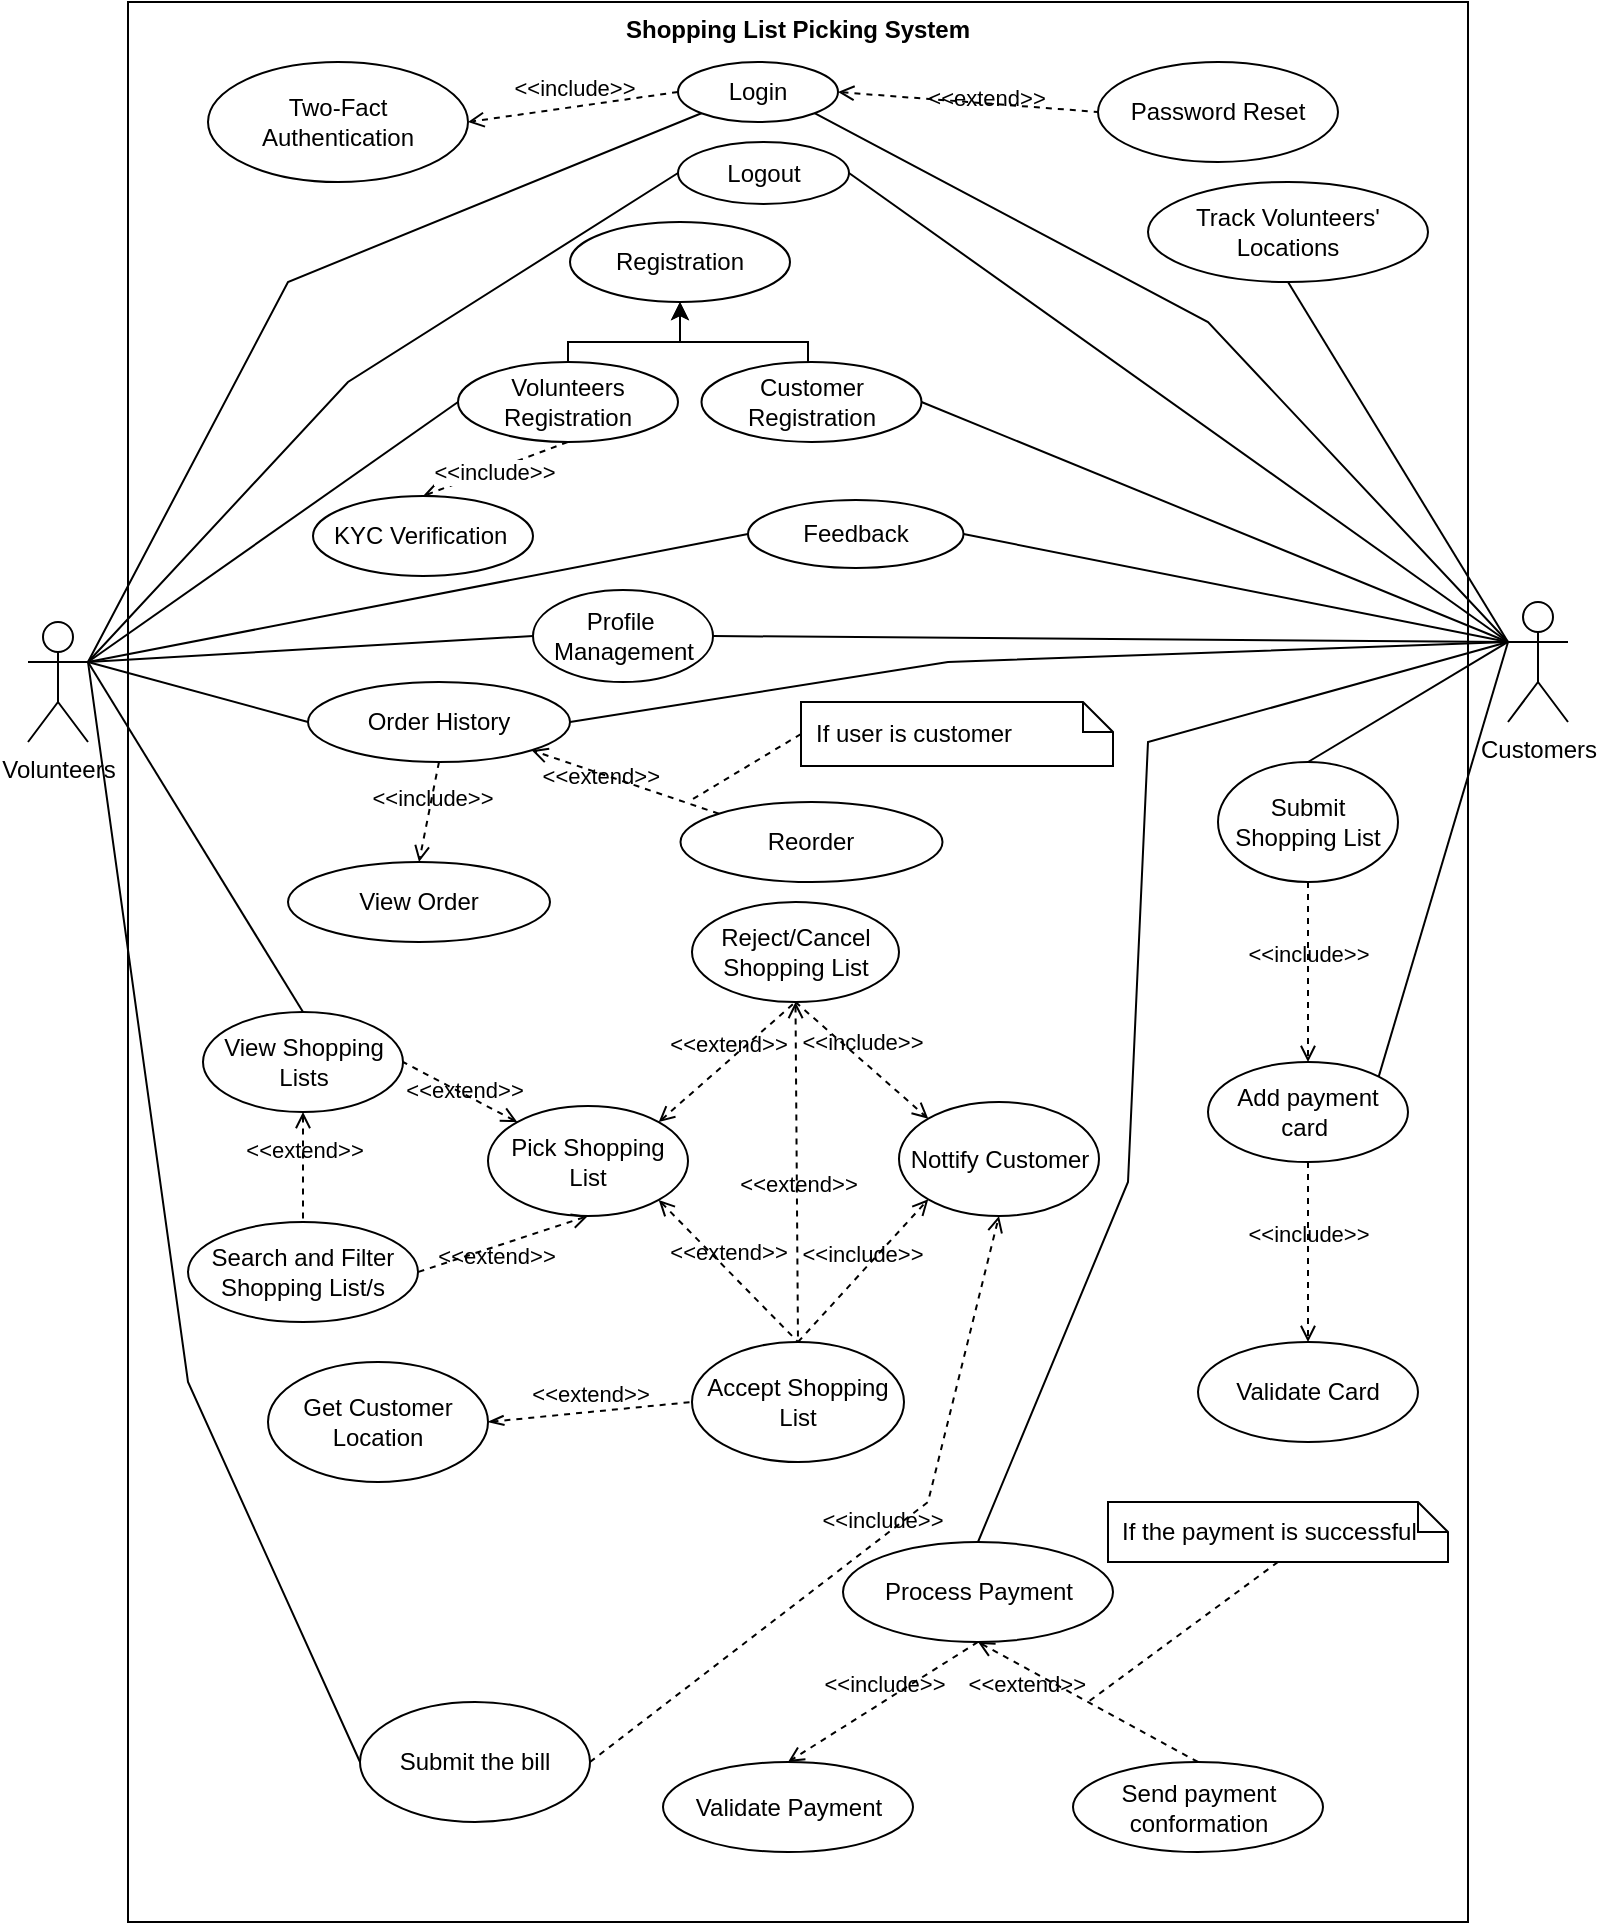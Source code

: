 <mxfile version="24.8.4">
  <diagram name="Page-1" id="Bm3mrh_khHqxssBAUn9y">
    <mxGraphModel dx="1207" dy="718" grid="1" gridSize="10" guides="1" tooltips="1" connect="1" arrows="1" fold="1" page="1" pageScale="1" pageWidth="827" pageHeight="1169" math="0" shadow="0">
      <root>
        <mxCell id="0" />
        <mxCell id="1" parent="0" />
        <mxCell id="eCFrXypRxqtkJr-qqZem-71" value="Shopping List Picking System" style="shape=rect;html=1;verticalAlign=top;fontStyle=1;whiteSpace=wrap;align=center;movable=0;resizable=0;rotatable=0;deletable=0;editable=0;locked=1;connectable=0;" parent="1" vertex="1">
          <mxGeometry x="90" y="30" width="670" height="960" as="geometry" />
        </mxCell>
        <mxCell id="eCFrXypRxqtkJr-qqZem-3" value="Volunteers" style="shape=umlActor;html=1;verticalLabelPosition=bottom;verticalAlign=top;align=center;movable=1;resizable=1;rotatable=1;deletable=1;editable=1;locked=0;connectable=1;" parent="1" vertex="1">
          <mxGeometry x="40" y="340" width="30" height="60" as="geometry" />
        </mxCell>
        <mxCell id="eCFrXypRxqtkJr-qqZem-7" value="Customers" style="shape=umlActor;html=1;verticalLabelPosition=bottom;verticalAlign=top;align=center;movable=1;resizable=1;rotatable=1;deletable=1;editable=1;locked=0;connectable=1;" parent="1" vertex="1">
          <mxGeometry x="780" y="330" width="30" height="60" as="geometry" />
        </mxCell>
        <mxCell id="eCFrXypRxqtkJr-qqZem-9" value="Registration" style="ellipse;whiteSpace=wrap;html=1;" parent="1" vertex="1">
          <mxGeometry x="311" y="140" width="110" height="40" as="geometry" />
        </mxCell>
        <mxCell id="eCFrXypRxqtkJr-qqZem-10" value="Login" style="ellipse;whiteSpace=wrap;html=1;" parent="1" vertex="1">
          <mxGeometry x="365" y="60" width="80" height="30" as="geometry" />
        </mxCell>
        <mxCell id="eCFrXypRxqtkJr-qqZem-11" value="Password Reset" style="ellipse;whiteSpace=wrap;html=1;" parent="1" vertex="1">
          <mxGeometry x="575" y="60" width="120" height="50" as="geometry" />
        </mxCell>
        <mxCell id="eCFrXypRxqtkJr-qqZem-12" value="Two-Fact Authentication" style="ellipse;whiteSpace=wrap;html=1;" parent="1" vertex="1">
          <mxGeometry x="130" y="60" width="130" height="60" as="geometry" />
        </mxCell>
        <mxCell id="eCFrXypRxqtkJr-qqZem-13" value="&amp;lt;&amp;lt;include&amp;gt;&amp;gt;" style="edgeStyle=none;html=1;endArrow=open;verticalAlign=bottom;dashed=1;labelBackgroundColor=none;rounded=0;exitX=0;exitY=0.5;exitDx=0;exitDy=0;entryX=1;entryY=0.5;entryDx=0;entryDy=0;" parent="1" source="eCFrXypRxqtkJr-qqZem-10" target="eCFrXypRxqtkJr-qqZem-12" edge="1">
          <mxGeometry width="160" relative="1" as="geometry">
            <mxPoint x="240" y="410" as="sourcePoint" />
            <mxPoint x="400" y="410" as="targetPoint" />
          </mxGeometry>
        </mxCell>
        <mxCell id="eCFrXypRxqtkJr-qqZem-14" value="&amp;lt;&amp;lt;extend&amp;gt;&amp;gt;" style="edgeStyle=none;html=1;startArrow=open;endArrow=none;startSize=6;verticalAlign=bottom;dashed=1;labelBackgroundColor=none;rounded=0;entryX=0;entryY=0.5;entryDx=0;entryDy=0;exitX=1;exitY=0.5;exitDx=0;exitDy=0;" parent="1" source="eCFrXypRxqtkJr-qqZem-10" target="eCFrXypRxqtkJr-qqZem-11" edge="1">
          <mxGeometry x="0.145" y="-6" width="160" relative="1" as="geometry">
            <mxPoint x="240" y="410" as="sourcePoint" />
            <mxPoint x="400" y="410" as="targetPoint" />
            <mxPoint as="offset" />
          </mxGeometry>
        </mxCell>
        <mxCell id="eCFrXypRxqtkJr-qqZem-15" value="Submit Shopping List" style="ellipse;whiteSpace=wrap;html=1;" parent="1" vertex="1">
          <mxGeometry x="635" y="410" width="90" height="60" as="geometry" />
        </mxCell>
        <mxCell id="eCFrXypRxqtkJr-qqZem-18" value="" style="edgeStyle=none;html=1;endArrow=none;verticalAlign=bottom;rounded=0;exitX=1;exitY=0.333;exitDx=0;exitDy=0;exitPerimeter=0;entryX=0;entryY=0.5;entryDx=0;entryDy=0;" parent="1" source="eCFrXypRxqtkJr-qqZem-3" target="sf1Tuupx04ukAxqtWnvD-27" edge="1">
          <mxGeometry width="160" relative="1" as="geometry">
            <mxPoint x="130" y="250" as="sourcePoint" />
            <mxPoint x="290" y="250" as="targetPoint" />
            <Array as="points" />
          </mxGeometry>
        </mxCell>
        <mxCell id="eCFrXypRxqtkJr-qqZem-19" value="" style="edgeStyle=none;html=1;endArrow=none;verticalAlign=bottom;rounded=0;exitX=1;exitY=0.5;exitDx=0;exitDy=0;entryX=0;entryY=0.333;entryDx=0;entryDy=0;entryPerimeter=0;" parent="1" source="sf1Tuupx04ukAxqtWnvD-28" target="eCFrXypRxqtkJr-qqZem-7" edge="1">
          <mxGeometry width="160" relative="1" as="geometry">
            <mxPoint x="240" y="460" as="sourcePoint" />
            <mxPoint x="400" y="460" as="targetPoint" />
            <Array as="points" />
          </mxGeometry>
        </mxCell>
        <mxCell id="eCFrXypRxqtkJr-qqZem-20" value="" style="edgeStyle=none;html=1;endArrow=none;verticalAlign=bottom;rounded=0;entryX=0;entryY=0.333;entryDx=0;entryDy=0;entryPerimeter=0;exitX=1;exitY=1;exitDx=0;exitDy=0;" parent="1" source="eCFrXypRxqtkJr-qqZem-10" target="eCFrXypRxqtkJr-qqZem-7" edge="1">
          <mxGeometry width="160" relative="1" as="geometry">
            <mxPoint x="540" y="450" as="sourcePoint" />
            <mxPoint x="700" y="450" as="targetPoint" />
            <Array as="points">
              <mxPoint x="630" y="190" />
            </Array>
          </mxGeometry>
        </mxCell>
        <mxCell id="eCFrXypRxqtkJr-qqZem-21" value="" style="edgeStyle=none;html=1;endArrow=none;verticalAlign=bottom;rounded=0;exitX=1;exitY=0.333;exitDx=0;exitDy=0;exitPerimeter=0;entryX=0;entryY=1;entryDx=0;entryDy=0;" parent="1" source="eCFrXypRxqtkJr-qqZem-3" target="eCFrXypRxqtkJr-qqZem-10" edge="1">
          <mxGeometry width="160" relative="1" as="geometry">
            <mxPoint x="140" y="460" as="sourcePoint" />
            <mxPoint x="300" y="460" as="targetPoint" />
            <Array as="points">
              <mxPoint x="170" y="170" />
            </Array>
          </mxGeometry>
        </mxCell>
        <mxCell id="eCFrXypRxqtkJr-qqZem-22" value="" style="edgeStyle=none;html=1;endArrow=none;verticalAlign=bottom;rounded=0;entryX=0;entryY=0.333;entryDx=0;entryDy=0;entryPerimeter=0;exitX=0.5;exitY=0;exitDx=0;exitDy=0;" parent="1" source="eCFrXypRxqtkJr-qqZem-15" target="eCFrXypRxqtkJr-qqZem-7" edge="1">
          <mxGeometry width="160" relative="1" as="geometry">
            <mxPoint x="260" y="560" as="sourcePoint" />
            <mxPoint x="420" y="560" as="targetPoint" />
          </mxGeometry>
        </mxCell>
        <mxCell id="eCFrXypRxqtkJr-qqZem-24" value="" style="edgeStyle=none;html=1;endArrow=none;verticalAlign=bottom;rounded=0;exitX=1;exitY=0.333;exitDx=0;exitDy=0;exitPerimeter=0;entryX=0.5;entryY=0;entryDx=0;entryDy=0;" parent="1" source="eCFrXypRxqtkJr-qqZem-3" target="eCFrXypRxqtkJr-qqZem-43" edge="1">
          <mxGeometry width="160" relative="1" as="geometry">
            <mxPoint x="140" y="460" as="sourcePoint" />
            <mxPoint x="200" y="490" as="targetPoint" />
          </mxGeometry>
        </mxCell>
        <mxCell id="eCFrXypRxqtkJr-qqZem-25" value="Reject/Cancel Shopping List" style="ellipse;whiteSpace=wrap;html=1;" parent="1" vertex="1">
          <mxGeometry x="372" y="480" width="103.5" height="50" as="geometry" />
        </mxCell>
        <mxCell id="eCFrXypRxqtkJr-qqZem-26" value="Accept Shopping List" style="ellipse;whiteSpace=wrap;html=1;" parent="1" vertex="1">
          <mxGeometry x="372" y="700" width="106" height="60" as="geometry" />
        </mxCell>
        <mxCell id="eCFrXypRxqtkJr-qqZem-29" value="Track Volunteers&#39; Locations" style="ellipse;whiteSpace=wrap;html=1;" parent="1" vertex="1">
          <mxGeometry x="600" y="120" width="140" height="50" as="geometry" />
        </mxCell>
        <mxCell id="eCFrXypRxqtkJr-qqZem-33" value="" style="endArrow=none;html=1;rounded=0;exitX=0.5;exitY=1;exitDx=0;exitDy=0;" parent="1" source="eCFrXypRxqtkJr-qqZem-29" edge="1">
          <mxGeometry width="50" height="50" relative="1" as="geometry">
            <mxPoint x="730" y="400" as="sourcePoint" />
            <mxPoint x="780" y="350" as="targetPoint" />
          </mxGeometry>
        </mxCell>
        <mxCell id="eCFrXypRxqtkJr-qqZem-34" value="Get Customer Location" style="ellipse;whiteSpace=wrap;html=1;" parent="1" vertex="1">
          <mxGeometry x="160" y="710" width="110" height="60" as="geometry" />
        </mxCell>
        <mxCell id="eCFrXypRxqtkJr-qqZem-36" value="Add payment card&amp;nbsp;" style="ellipse;whiteSpace=wrap;html=1;" parent="1" vertex="1">
          <mxGeometry x="630" y="560" width="100" height="50" as="geometry" />
        </mxCell>
        <mxCell id="eCFrXypRxqtkJr-qqZem-38" value="" style="edgeStyle=none;html=1;endArrow=none;verticalAlign=bottom;rounded=0;exitX=0;exitY=0.333;exitDx=0;exitDy=0;exitPerimeter=0;entryX=1;entryY=0;entryDx=0;entryDy=0;" parent="1" source="eCFrXypRxqtkJr-qqZem-7" target="eCFrXypRxqtkJr-qqZem-36" edge="1">
          <mxGeometry width="160" relative="1" as="geometry">
            <mxPoint x="710" y="460" as="sourcePoint" />
            <mxPoint x="870" y="460" as="targetPoint" />
          </mxGeometry>
        </mxCell>
        <mxCell id="eCFrXypRxqtkJr-qqZem-39" value="Validate Card" style="ellipse;whiteSpace=wrap;html=1;" parent="1" vertex="1">
          <mxGeometry x="625" y="700" width="110" height="50" as="geometry" />
        </mxCell>
        <mxCell id="eCFrXypRxqtkJr-qqZem-40" value="&amp;lt;&amp;lt;include&amp;gt;&amp;gt;" style="edgeStyle=none;html=1;endArrow=open;verticalAlign=bottom;dashed=1;labelBackgroundColor=none;rounded=0;exitX=0.5;exitY=1;exitDx=0;exitDy=0;entryX=0.5;entryY=0;entryDx=0;entryDy=0;" parent="1" source="eCFrXypRxqtkJr-qqZem-36" target="eCFrXypRxqtkJr-qqZem-39" edge="1">
          <mxGeometry width="160" relative="1" as="geometry">
            <mxPoint x="370" y="610" as="sourcePoint" />
            <mxPoint x="530" y="610" as="targetPoint" />
          </mxGeometry>
        </mxCell>
        <mxCell id="eCFrXypRxqtkJr-qqZem-43" value="View Shopping Lists" style="ellipse;whiteSpace=wrap;html=1;" parent="1" vertex="1">
          <mxGeometry x="127.5" y="535" width="100" height="50" as="geometry" />
        </mxCell>
        <mxCell id="eCFrXypRxqtkJr-qqZem-44" value="Pick Shopping List" style="ellipse;whiteSpace=wrap;html=1;" parent="1" vertex="1">
          <mxGeometry x="270" y="582" width="100" height="55" as="geometry" />
        </mxCell>
        <mxCell id="eCFrXypRxqtkJr-qqZem-48" value="&amp;lt;&amp;lt;extend&amp;gt;&amp;gt;" style="edgeStyle=none;html=1;startArrow=open;endArrow=none;startSize=6;verticalAlign=bottom;dashed=1;labelBackgroundColor=none;rounded=0;exitX=1;exitY=1;exitDx=0;exitDy=0;entryX=0.5;entryY=0;entryDx=0;entryDy=0;" parent="1" source="eCFrXypRxqtkJr-qqZem-44" target="eCFrXypRxqtkJr-qqZem-26" edge="1">
          <mxGeometry width="160" relative="1" as="geometry">
            <mxPoint x="370" y="560" as="sourcePoint" />
            <mxPoint x="530" y="560" as="targetPoint" />
          </mxGeometry>
        </mxCell>
        <mxCell id="eCFrXypRxqtkJr-qqZem-50" value="&amp;lt;&amp;lt;extend&amp;gt;&amp;gt;" style="edgeStyle=none;html=1;startArrow=open;endArrow=none;startSize=6;verticalAlign=bottom;dashed=1;labelBackgroundColor=none;rounded=0;exitX=1;exitY=0;exitDx=0;exitDy=0;entryX=0.5;entryY=1;entryDx=0;entryDy=0;" parent="1" source="eCFrXypRxqtkJr-qqZem-44" target="eCFrXypRxqtkJr-qqZem-25" edge="1">
          <mxGeometry width="160" relative="1" as="geometry">
            <mxPoint x="370" y="600" as="sourcePoint" />
            <mxPoint x="530" y="600" as="targetPoint" />
          </mxGeometry>
        </mxCell>
        <mxCell id="eCFrXypRxqtkJr-qqZem-51" value="Nottify Customer" style="ellipse;whiteSpace=wrap;html=1;" parent="1" vertex="1">
          <mxGeometry x="475.5" y="580" width="100" height="57" as="geometry" />
        </mxCell>
        <mxCell id="eCFrXypRxqtkJr-qqZem-52" value="&amp;lt;&amp;lt;include&amp;gt;&amp;gt;" style="edgeStyle=none;html=1;endArrow=open;verticalAlign=bottom;dashed=1;labelBackgroundColor=none;rounded=0;entryX=0;entryY=0;entryDx=0;entryDy=0;exitX=0.5;exitY=1;exitDx=0;exitDy=0;" parent="1" source="eCFrXypRxqtkJr-qqZem-25" target="eCFrXypRxqtkJr-qqZem-51" edge="1">
          <mxGeometry x="-0.003" width="160" relative="1" as="geometry">
            <mxPoint x="470" y="390" as="sourcePoint" />
            <mxPoint x="530" y="420" as="targetPoint" />
            <mxPoint as="offset" />
          </mxGeometry>
        </mxCell>
        <mxCell id="eCFrXypRxqtkJr-qqZem-53" value="&amp;lt;&amp;lt;include&amp;gt;&amp;gt;" style="edgeStyle=none;html=1;endArrow=open;verticalAlign=bottom;dashed=1;labelBackgroundColor=none;rounded=0;exitX=0.5;exitY=0;exitDx=0;exitDy=0;entryX=0;entryY=1;entryDx=0;entryDy=0;" parent="1" source="eCFrXypRxqtkJr-qqZem-26" target="eCFrXypRxqtkJr-qqZem-51" edge="1">
          <mxGeometry x="-0.002" width="160" relative="1" as="geometry">
            <mxPoint x="370" y="420" as="sourcePoint" />
            <mxPoint x="530" y="420" as="targetPoint" />
            <mxPoint as="offset" />
          </mxGeometry>
        </mxCell>
        <mxCell id="eCFrXypRxqtkJr-qqZem-54" value="Submit the bill" style="ellipse;whiteSpace=wrap;html=1;" parent="1" vertex="1">
          <mxGeometry x="206" y="880" width="115" height="60" as="geometry" />
        </mxCell>
        <mxCell id="eCFrXypRxqtkJr-qqZem-55" value="&amp;lt;&amp;lt;include&amp;gt;&amp;gt;" style="edgeStyle=none;html=1;endArrow=open;verticalAlign=bottom;dashed=1;labelBackgroundColor=none;rounded=0;entryX=0.5;entryY=1;entryDx=0;entryDy=0;exitX=1;exitY=0.5;exitDx=0;exitDy=0;" parent="1" source="eCFrXypRxqtkJr-qqZem-54" target="eCFrXypRxqtkJr-qqZem-51" edge="1">
          <mxGeometry x="0.022" width="160" relative="1" as="geometry">
            <mxPoint x="370" y="650" as="sourcePoint" />
            <mxPoint x="530" y="650" as="targetPoint" />
            <Array as="points">
              <mxPoint x="490" y="780" />
            </Array>
            <mxPoint as="offset" />
          </mxGeometry>
        </mxCell>
        <mxCell id="eCFrXypRxqtkJr-qqZem-56" value="" style="edgeStyle=none;html=1;endArrow=none;verticalAlign=bottom;rounded=0;exitX=1;exitY=0.333;exitDx=0;exitDy=0;exitPerimeter=0;entryX=0;entryY=0.5;entryDx=0;entryDy=0;" parent="1" source="eCFrXypRxqtkJr-qqZem-3" target="eCFrXypRxqtkJr-qqZem-54" edge="1">
          <mxGeometry width="160" relative="1" as="geometry">
            <mxPoint x="370" y="650" as="sourcePoint" />
            <mxPoint x="530" y="650" as="targetPoint" />
            <Array as="points">
              <mxPoint x="120" y="720" />
            </Array>
          </mxGeometry>
        </mxCell>
        <mxCell id="eCFrXypRxqtkJr-qqZem-58" value="Process Payment" style="ellipse;whiteSpace=wrap;html=1;" parent="1" vertex="1">
          <mxGeometry x="447.5" y="800" width="135" height="50" as="geometry" />
        </mxCell>
        <mxCell id="eCFrXypRxqtkJr-qqZem-59" value="Validate Payment" style="ellipse;whiteSpace=wrap;html=1;" parent="1" vertex="1">
          <mxGeometry x="357.5" y="910" width="125" height="45" as="geometry" />
        </mxCell>
        <mxCell id="eCFrXypRxqtkJr-qqZem-60" value="Send payment conformation" style="ellipse;whiteSpace=wrap;html=1;" parent="1" vertex="1">
          <mxGeometry x="562.5" y="910" width="125" height="45" as="geometry" />
        </mxCell>
        <mxCell id="eCFrXypRxqtkJr-qqZem-62" value="&amp;lt;&amp;lt;include&amp;gt;&amp;gt;" style="edgeStyle=none;html=1;endArrow=open;verticalAlign=bottom;dashed=1;labelBackgroundColor=none;rounded=0;exitX=0.5;exitY=1;exitDx=0;exitDy=0;entryX=0.5;entryY=0;entryDx=0;entryDy=0;" parent="1" source="eCFrXypRxqtkJr-qqZem-58" target="eCFrXypRxqtkJr-qqZem-59" edge="1">
          <mxGeometry width="160" relative="1" as="geometry">
            <mxPoint x="372.5" y="680" as="sourcePoint" />
            <mxPoint x="532.5" y="680" as="targetPoint" />
          </mxGeometry>
        </mxCell>
        <mxCell id="eCFrXypRxqtkJr-qqZem-63" value="" style="edgeStyle=none;html=1;endArrow=none;verticalAlign=bottom;rounded=0;entryX=0;entryY=0.333;entryDx=0;entryDy=0;entryPerimeter=0;exitX=0.5;exitY=0;exitDx=0;exitDy=0;" parent="1" source="eCFrXypRxqtkJr-qqZem-58" target="eCFrXypRxqtkJr-qqZem-7" edge="1">
          <mxGeometry width="160" relative="1" as="geometry">
            <mxPoint x="370" y="590" as="sourcePoint" />
            <mxPoint x="530" y="590" as="targetPoint" />
            <Array as="points">
              <mxPoint x="590" y="620" />
              <mxPoint x="600" y="400" />
            </Array>
          </mxGeometry>
        </mxCell>
        <mxCell id="eCFrXypRxqtkJr-qqZem-64" value="Profile&amp;nbsp;&lt;div&gt;Management&lt;/div&gt;" style="ellipse;whiteSpace=wrap;html=1;" parent="1" vertex="1">
          <mxGeometry x="292.5" y="324" width="90" height="46" as="geometry" />
        </mxCell>
        <mxCell id="eCFrXypRxqtkJr-qqZem-67" value="" style="edgeStyle=none;html=1;endArrow=none;verticalAlign=bottom;rounded=0;exitX=1;exitY=0.333;exitDx=0;exitDy=0;exitPerimeter=0;entryX=0;entryY=0.5;entryDx=0;entryDy=0;" parent="1" source="eCFrXypRxqtkJr-qqZem-3" target="eCFrXypRxqtkJr-qqZem-64" edge="1">
          <mxGeometry width="160" relative="1" as="geometry">
            <mxPoint x="370" y="460" as="sourcePoint" />
            <mxPoint x="530" y="460" as="targetPoint" />
          </mxGeometry>
        </mxCell>
        <mxCell id="eCFrXypRxqtkJr-qqZem-68" value="" style="edgeStyle=none;html=1;endArrow=none;verticalAlign=bottom;rounded=0;exitX=1;exitY=0.5;exitDx=0;exitDy=0;entryX=0;entryY=0.333;entryDx=0;entryDy=0;entryPerimeter=0;" parent="1" source="eCFrXypRxqtkJr-qqZem-64" target="eCFrXypRxqtkJr-qqZem-7" edge="1">
          <mxGeometry width="160" relative="1" as="geometry">
            <mxPoint x="482.5" y="320" as="sourcePoint" />
            <mxPoint x="642.5" y="320" as="targetPoint" />
            <Array as="points" />
          </mxGeometry>
        </mxCell>
        <mxCell id="eCFrXypRxqtkJr-qqZem-72" value="If the payment is successful" style="shape=note;size=15;spacingLeft=5;align=left;whiteSpace=wrap;" parent="1" vertex="1">
          <mxGeometry x="580" y="780" width="170" height="30" as="geometry" />
        </mxCell>
        <mxCell id="eCFrXypRxqtkJr-qqZem-73" value="&amp;lt;&amp;lt;extend&amp;gt;&amp;gt;" style="align=right;html=1;verticalAlign=bottom;rounded=0;labelBackgroundColor=none;endArrow=open;endSize=6;dashed=1;entryX=0.5;entryY=1;entryDx=0;entryDy=0;exitX=0.5;exitY=0;exitDx=0;exitDy=0;" parent="1" source="eCFrXypRxqtkJr-qqZem-60" target="eCFrXypRxqtkJr-qqZem-58" edge="1">
          <mxGeometry relative="1" as="geometry">
            <mxPoint x="562.5" y="850" as="targetPoint" />
            <mxPoint x="672.5" y="910" as="sourcePoint" />
          </mxGeometry>
        </mxCell>
        <mxCell id="eCFrXypRxqtkJr-qqZem-74" value="" style="edgeStyle=none;html=1;endArrow=none;rounded=0;labelBackgroundColor=none;dashed=1;exitX=0.5;exitY=1;" parent="1" source="eCFrXypRxqtkJr-qqZem-72" edge="1">
          <mxGeometry relative="1" as="geometry">
            <mxPoint x="570" y="880" as="targetPoint" />
          </mxGeometry>
        </mxCell>
        <mxCell id="eCFrXypRxqtkJr-qqZem-75" value="Order History" style="ellipse;whiteSpace=wrap;html=1;" parent="1" vertex="1">
          <mxGeometry x="180" y="370" width="131" height="40" as="geometry" />
        </mxCell>
        <mxCell id="eCFrXypRxqtkJr-qqZem-76" value="" style="edgeStyle=none;html=1;endArrow=none;verticalAlign=bottom;rounded=0;entryX=0;entryY=0.5;entryDx=0;entryDy=0;exitX=1;exitY=0.333;exitDx=0;exitDy=0;exitPerimeter=0;" parent="1" source="eCFrXypRxqtkJr-qqZem-3" target="eCFrXypRxqtkJr-qqZem-75" edge="1">
          <mxGeometry width="160" relative="1" as="geometry">
            <mxPoint x="170" y="390" as="sourcePoint" />
            <mxPoint x="410" y="470" as="targetPoint" />
          </mxGeometry>
        </mxCell>
        <mxCell id="eCFrXypRxqtkJr-qqZem-77" value="" style="endArrow=none;html=1;rounded=0;exitX=1;exitY=0.5;exitDx=0;exitDy=0;" parent="1" source="eCFrXypRxqtkJr-qqZem-75" edge="1">
          <mxGeometry width="50" height="50" relative="1" as="geometry">
            <mxPoint x="410" y="380" as="sourcePoint" />
            <mxPoint x="780" y="350" as="targetPoint" />
            <Array as="points">
              <mxPoint x="500" y="360" />
            </Array>
          </mxGeometry>
        </mxCell>
        <mxCell id="eCFrXypRxqtkJr-qqZem-78" value="View Order" style="ellipse;whiteSpace=wrap;html=1;" parent="1" vertex="1">
          <mxGeometry x="170" y="460" width="131" height="40" as="geometry" />
        </mxCell>
        <mxCell id="eCFrXypRxqtkJr-qqZem-79" value="&amp;lt;&amp;lt;include&amp;gt;&amp;gt;" style="edgeStyle=none;html=1;endArrow=open;verticalAlign=bottom;dashed=1;labelBackgroundColor=none;rounded=0;exitX=0.5;exitY=1;exitDx=0;exitDy=0;entryX=0.5;entryY=0;entryDx=0;entryDy=0;" parent="1" source="eCFrXypRxqtkJr-qqZem-75" target="eCFrXypRxqtkJr-qqZem-78" edge="1">
          <mxGeometry x="0.082" y="2" width="160" relative="1" as="geometry">
            <mxPoint x="250" y="470" as="sourcePoint" />
            <mxPoint x="330" y="420" as="targetPoint" />
            <mxPoint as="offset" />
          </mxGeometry>
        </mxCell>
        <mxCell id="eCFrXypRxqtkJr-qqZem-80" value="Reorder" style="ellipse;whiteSpace=wrap;html=1;" parent="1" vertex="1">
          <mxGeometry x="366.25" y="430" width="131" height="40" as="geometry" />
        </mxCell>
        <mxCell id="eCFrXypRxqtkJr-qqZem-82" value="Feedback" style="ellipse;whiteSpace=wrap;html=1;" parent="1" vertex="1">
          <mxGeometry x="400" y="279" width="107.75" height="34" as="geometry" />
        </mxCell>
        <mxCell id="eCFrXypRxqtkJr-qqZem-83" value="" style="edgeStyle=none;html=1;endArrow=none;verticalAlign=bottom;rounded=0;exitX=1;exitY=0.333;exitDx=0;exitDy=0;exitPerimeter=0;entryX=0;entryY=0.5;entryDx=0;entryDy=0;" parent="1" source="eCFrXypRxqtkJr-qqZem-3" target="eCFrXypRxqtkJr-qqZem-82" edge="1">
          <mxGeometry width="160" relative="1" as="geometry">
            <mxPoint x="370" y="370" as="sourcePoint" />
            <mxPoint x="530" y="370" as="targetPoint" />
            <Array as="points" />
          </mxGeometry>
        </mxCell>
        <mxCell id="eCFrXypRxqtkJr-qqZem-84" value="" style="edgeStyle=none;html=1;endArrow=none;verticalAlign=bottom;rounded=0;exitX=1;exitY=0.5;exitDx=0;exitDy=0;entryX=0;entryY=0.333;entryDx=0;entryDy=0;entryPerimeter=0;" parent="1" source="eCFrXypRxqtkJr-qqZem-82" target="eCFrXypRxqtkJr-qqZem-7" edge="1">
          <mxGeometry width="160" relative="1" as="geometry">
            <mxPoint x="370" y="370" as="sourcePoint" />
            <mxPoint x="530" y="370" as="targetPoint" />
          </mxGeometry>
        </mxCell>
        <mxCell id="eCFrXypRxqtkJr-qqZem-87" value="&amp;lt;&amp;lt;include&amp;gt;&amp;gt;" style="edgeStyle=none;html=1;endArrow=open;verticalAlign=bottom;dashed=1;labelBackgroundColor=none;rounded=0;exitX=0.5;exitY=1;exitDx=0;exitDy=0;entryX=0.5;entryY=0;entryDx=0;entryDy=0;" parent="1" source="eCFrXypRxqtkJr-qqZem-15" target="eCFrXypRxqtkJr-qqZem-36" edge="1">
          <mxGeometry width="160" relative="1" as="geometry">
            <mxPoint x="370" y="560" as="sourcePoint" />
            <mxPoint x="630" y="530" as="targetPoint" />
          </mxGeometry>
        </mxCell>
        <mxCell id="eCFrXypRxqtkJr-qqZem-88" value="Logout" style="ellipse;whiteSpace=wrap;html=1;" parent="1" vertex="1">
          <mxGeometry x="365" y="100" width="85.5" height="31" as="geometry" />
        </mxCell>
        <mxCell id="eCFrXypRxqtkJr-qqZem-89" value="" style="edgeStyle=none;html=1;endArrow=none;verticalAlign=bottom;rounded=0;exitX=1;exitY=0.333;exitDx=0;exitDy=0;exitPerimeter=0;entryX=0;entryY=0.5;entryDx=0;entryDy=0;" parent="1" source="eCFrXypRxqtkJr-qqZem-3" target="eCFrXypRxqtkJr-qqZem-88" edge="1">
          <mxGeometry width="160" relative="1" as="geometry">
            <mxPoint x="370" y="140" as="sourcePoint" />
            <mxPoint x="530" y="140" as="targetPoint" />
            <Array as="points">
              <mxPoint x="200" y="220" />
            </Array>
          </mxGeometry>
        </mxCell>
        <mxCell id="eCFrXypRxqtkJr-qqZem-90" value="" style="endArrow=none;html=1;rounded=0;entryX=0;entryY=0.333;entryDx=0;entryDy=0;entryPerimeter=0;exitX=1;exitY=0.5;exitDx=0;exitDy=0;" parent="1" source="eCFrXypRxqtkJr-qqZem-88" target="eCFrXypRxqtkJr-qqZem-7" edge="1">
          <mxGeometry width="50" height="50" relative="1" as="geometry">
            <mxPoint x="420" y="160" as="sourcePoint" />
            <mxPoint x="470" y="110" as="targetPoint" />
          </mxGeometry>
        </mxCell>
        <mxCell id="sf1Tuupx04ukAxqtWnvD-5" value="Search and Filter&lt;div&gt;Shopping List/s&lt;/div&gt;" style="ellipse;whiteSpace=wrap;html=1;" vertex="1" parent="1">
          <mxGeometry x="120" y="640" width="115" height="50" as="geometry" />
        </mxCell>
        <mxCell id="sf1Tuupx04ukAxqtWnvD-6" value="&amp;lt;&amp;lt;extend&amp;gt;&amp;gt;" style="edgeStyle=none;html=1;startArrow=open;endArrow=none;startSize=6;verticalAlign=bottom;dashed=1;labelBackgroundColor=none;rounded=0;exitX=0.5;exitY=1;exitDx=0;exitDy=0;entryX=0.5;entryY=0;entryDx=0;entryDy=0;startFill=0;" edge="1" parent="1" source="eCFrXypRxqtkJr-qqZem-43" target="sf1Tuupx04ukAxqtWnvD-5">
          <mxGeometry width="160" relative="1" as="geometry">
            <mxPoint x="430" y="640" as="sourcePoint" />
            <mxPoint x="590" y="640" as="targetPoint" />
          </mxGeometry>
        </mxCell>
        <mxCell id="sf1Tuupx04ukAxqtWnvD-12" value="&amp;lt;&amp;lt;extend&amp;gt;&amp;gt;" style="edgeStyle=none;html=1;endArrow=none;verticalAlign=bottom;dashed=1;labelBackgroundColor=none;rounded=0;exitX=1;exitY=0.5;exitDx=0;exitDy=0;entryX=0;entryY=0.5;entryDx=0;entryDy=0;startArrow=openThin;startFill=0;endFill=0;" edge="1" parent="1" source="eCFrXypRxqtkJr-qqZem-34" target="eCFrXypRxqtkJr-qqZem-26">
          <mxGeometry width="160" relative="1" as="geometry">
            <mxPoint x="430" y="640" as="sourcePoint" />
            <mxPoint x="590" y="640" as="targetPoint" />
          </mxGeometry>
        </mxCell>
        <mxCell id="sf1Tuupx04ukAxqtWnvD-14" value="If user is customer" style="shape=note;size=15;spacingLeft=5;align=left;whiteSpace=wrap;" vertex="1" parent="1">
          <mxGeometry x="426.5" y="380" width="156" height="32" as="geometry" />
        </mxCell>
        <mxCell id="sf1Tuupx04ukAxqtWnvD-15" value="&amp;lt;&amp;lt;extend&amp;gt;&amp;gt;" style="align=right;html=1;verticalAlign=bottom;rounded=0;labelBackgroundColor=none;endArrow=open;endSize=6;dashed=1;entryX=1;entryY=1;entryDx=0;entryDy=0;exitX=0;exitY=0;exitDx=0;exitDy=0;" edge="1" parent="1" source="eCFrXypRxqtkJr-qqZem-80" target="eCFrXypRxqtkJr-qqZem-75">
          <mxGeometry x="-0.385" relative="1" as="geometry">
            <mxPoint x="380" y="490" as="targetPoint" />
            <mxPoint x="540" y="490" as="sourcePoint" />
            <mxPoint as="offset" />
          </mxGeometry>
        </mxCell>
        <mxCell id="sf1Tuupx04ukAxqtWnvD-16" value="" style="edgeStyle=none;html=1;endArrow=none;rounded=0;labelBackgroundColor=none;dashed=1;exitX=0;exitY=0.5;exitDx=0;exitDy=0;exitPerimeter=0;" edge="1" source="sf1Tuupx04ukAxqtWnvD-14" parent="1">
          <mxGeometry relative="1" as="geometry">
            <mxPoint x="370" y="430" as="targetPoint" />
          </mxGeometry>
        </mxCell>
        <mxCell id="sf1Tuupx04ukAxqtWnvD-18" value="&amp;lt;&amp;lt;extend&amp;gt;&amp;gt;" style="edgeStyle=none;html=1;startArrow=open;endArrow=none;startSize=6;verticalAlign=bottom;dashed=1;labelBackgroundColor=none;rounded=0;exitX=0.5;exitY=1;exitDx=0;exitDy=0;entryX=1;entryY=0.5;entryDx=0;entryDy=0;" edge="1" parent="1" source="eCFrXypRxqtkJr-qqZem-44" target="sf1Tuupx04ukAxqtWnvD-5">
          <mxGeometry x="0.168" y="13" width="160" relative="1" as="geometry">
            <mxPoint x="260" y="670" as="sourcePoint" />
            <mxPoint x="420" y="670" as="targetPoint" />
            <mxPoint as="offset" />
          </mxGeometry>
        </mxCell>
        <mxCell id="sf1Tuupx04ukAxqtWnvD-19" value="&amp;lt;&amp;lt;extend&amp;gt;&amp;gt;" style="edgeStyle=none;html=1;startArrow=open;endArrow=none;startSize=6;verticalAlign=bottom;dashed=1;labelBackgroundColor=none;rounded=0;exitX=0;exitY=0;exitDx=0;exitDy=0;entryX=1;entryY=0.5;entryDx=0;entryDy=0;" edge="1" parent="1" source="eCFrXypRxqtkJr-qqZem-44" target="eCFrXypRxqtkJr-qqZem-43">
          <mxGeometry x="-0.182" y="6" width="160" relative="1" as="geometry">
            <mxPoint x="420" y="720" as="sourcePoint" />
            <mxPoint x="580" y="720" as="targetPoint" />
            <mxPoint as="offset" />
          </mxGeometry>
        </mxCell>
        <mxCell id="sf1Tuupx04ukAxqtWnvD-21" value="&amp;lt;&amp;lt;extend&amp;gt;&amp;gt;" style="edgeStyle=none;html=1;startArrow=open;endArrow=none;startSize=6;verticalAlign=bottom;dashed=1;labelBackgroundColor=none;rounded=0;exitX=0.5;exitY=1;exitDx=0;exitDy=0;entryX=0.5;entryY=0;entryDx=0;entryDy=0;" edge="1" parent="1" source="eCFrXypRxqtkJr-qqZem-25" target="eCFrXypRxqtkJr-qqZem-26">
          <mxGeometry x="0.176" y="1" width="160" relative="1" as="geometry">
            <mxPoint x="356" y="629" as="sourcePoint" />
            <mxPoint x="435" y="710" as="targetPoint" />
            <mxPoint as="offset" />
          </mxGeometry>
        </mxCell>
        <mxCell id="sf1Tuupx04ukAxqtWnvD-24" style="rounded=0;orthogonalLoop=1;jettySize=auto;html=1;exitX=0.5;exitY=0;exitDx=0;exitDy=0;startArrow=open;startFill=0;endArrow=none;endFill=0;dashed=1;entryX=0.5;entryY=1;entryDx=0;entryDy=0;" edge="1" parent="1" source="sf1Tuupx04ukAxqtWnvD-23" target="sf1Tuupx04ukAxqtWnvD-27">
          <mxGeometry relative="1" as="geometry">
            <mxPoint x="840" y="140" as="targetPoint" />
          </mxGeometry>
        </mxCell>
        <mxCell id="sf1Tuupx04ukAxqtWnvD-25" value="&amp;lt;&amp;lt;include&amp;gt;&amp;gt;" style="edgeLabel;html=1;align=center;verticalAlign=middle;resizable=0;points=[];" vertex="1" connectable="0" parent="sf1Tuupx04ukAxqtWnvD-24">
          <mxGeometry x="-0.03" relative="1" as="geometry">
            <mxPoint y="1" as="offset" />
          </mxGeometry>
        </mxCell>
        <mxCell id="sf1Tuupx04ukAxqtWnvD-23" value="KYC Verification&amp;nbsp;" style="ellipse;whiteSpace=wrap;html=1;" vertex="1" parent="1">
          <mxGeometry x="182.5" y="277" width="110" height="40" as="geometry" />
        </mxCell>
        <mxCell id="sf1Tuupx04ukAxqtWnvD-29" style="edgeStyle=orthogonalEdgeStyle;rounded=0;orthogonalLoop=1;jettySize=auto;html=1;exitX=0.5;exitY=0;exitDx=0;exitDy=0;entryX=0.5;entryY=1;entryDx=0;entryDy=0;" edge="1" parent="1" source="sf1Tuupx04ukAxqtWnvD-27" target="eCFrXypRxqtkJr-qqZem-9">
          <mxGeometry relative="1" as="geometry">
            <Array as="points">
              <mxPoint x="310" y="200" />
              <mxPoint x="366" y="200" />
            </Array>
          </mxGeometry>
        </mxCell>
        <mxCell id="sf1Tuupx04ukAxqtWnvD-27" value="Volunteers&lt;div&gt;Registration&lt;/div&gt;" style="ellipse;whiteSpace=wrap;html=1;" vertex="1" parent="1">
          <mxGeometry x="255" y="210" width="110" height="40" as="geometry" />
        </mxCell>
        <mxCell id="sf1Tuupx04ukAxqtWnvD-30" style="edgeStyle=orthogonalEdgeStyle;rounded=0;orthogonalLoop=1;jettySize=auto;html=1;entryX=0.5;entryY=1;entryDx=0;entryDy=0;" edge="1" parent="1" source="sf1Tuupx04ukAxqtWnvD-28" target="eCFrXypRxqtkJr-qqZem-9">
          <mxGeometry relative="1" as="geometry">
            <Array as="points">
              <mxPoint x="430" y="200" />
              <mxPoint x="366" y="200" />
            </Array>
          </mxGeometry>
        </mxCell>
        <mxCell id="sf1Tuupx04ukAxqtWnvD-28" value="Customer&lt;div&gt;Registration&lt;/div&gt;" style="ellipse;whiteSpace=wrap;html=1;" vertex="1" parent="1">
          <mxGeometry x="376.75" y="210" width="110" height="40" as="geometry" />
        </mxCell>
      </root>
    </mxGraphModel>
  </diagram>
</mxfile>
